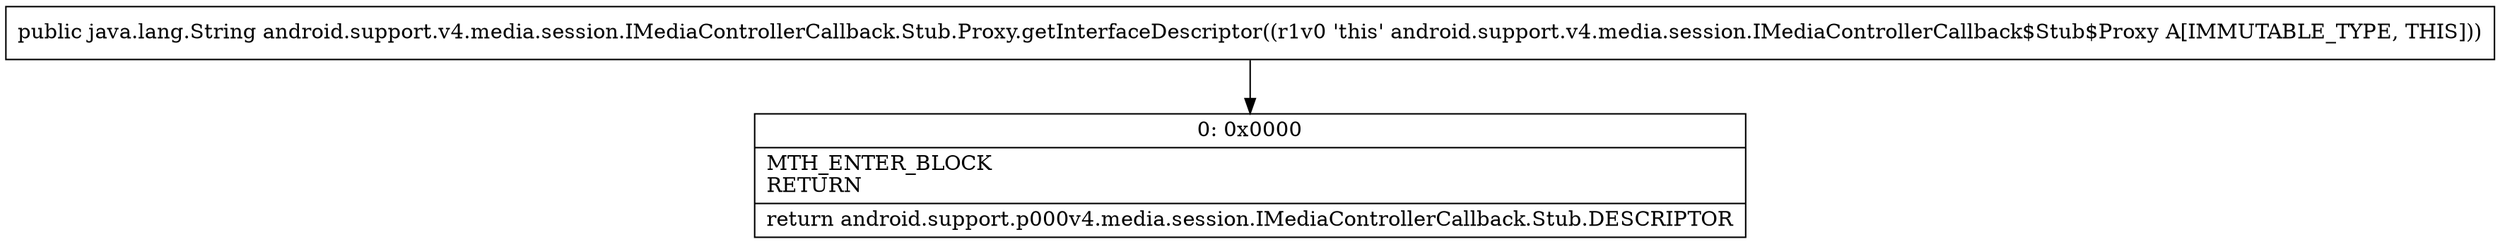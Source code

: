 digraph "CFG forandroid.support.v4.media.session.IMediaControllerCallback.Stub.Proxy.getInterfaceDescriptor()Ljava\/lang\/String;" {
Node_0 [shape=record,label="{0\:\ 0x0000|MTH_ENTER_BLOCK\lRETURN\l|return android.support.p000v4.media.session.IMediaControllerCallback.Stub.DESCRIPTOR\l}"];
MethodNode[shape=record,label="{public java.lang.String android.support.v4.media.session.IMediaControllerCallback.Stub.Proxy.getInterfaceDescriptor((r1v0 'this' android.support.v4.media.session.IMediaControllerCallback$Stub$Proxy A[IMMUTABLE_TYPE, THIS])) }"];
MethodNode -> Node_0;
}

